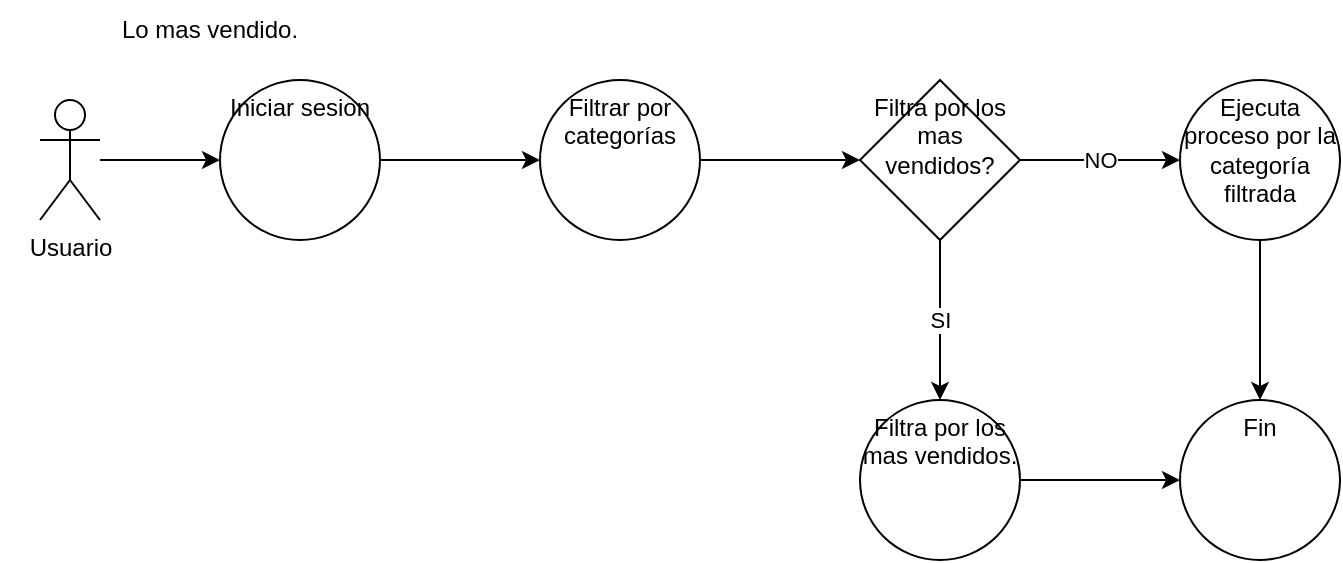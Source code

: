 <mxfile version="24.7.10">
  <diagram name="Page-1" id="rOTremWlN9DxSznDD62b">
    <mxGraphModel dx="1221" dy="725" grid="1" gridSize="10" guides="1" tooltips="1" connect="1" arrows="1" fold="1" page="1" pageScale="1" pageWidth="850" pageHeight="1100" math="0" shadow="0">
      <root>
        <mxCell id="0" />
        <mxCell id="1" parent="0" />
        <mxCell id="DbL0hENRMSrGv1YHIAsP-4" value="" style="edgeStyle=orthogonalEdgeStyle;rounded=0;orthogonalLoop=1;jettySize=auto;html=1;" edge="1" parent="1" source="DbL0hENRMSrGv1YHIAsP-1" target="DbL0hENRMSrGv1YHIAsP-3">
          <mxGeometry relative="1" as="geometry" />
        </mxCell>
        <mxCell id="DbL0hENRMSrGv1YHIAsP-1" value="Usuario" style="shape=umlActor;verticalLabelPosition=bottom;verticalAlign=top;html=1;outlineConnect=0;" vertex="1" parent="1">
          <mxGeometry x="40" y="70" width="30" height="60" as="geometry" />
        </mxCell>
        <mxCell id="DbL0hENRMSrGv1YHIAsP-2" value="Lo mas vendido." style="text;html=1;align=center;verticalAlign=middle;whiteSpace=wrap;rounded=0;" vertex="1" parent="1">
          <mxGeometry x="20" y="20" width="210" height="30" as="geometry" />
        </mxCell>
        <mxCell id="DbL0hENRMSrGv1YHIAsP-6" value="" style="edgeStyle=orthogonalEdgeStyle;rounded=0;orthogonalLoop=1;jettySize=auto;html=1;" edge="1" parent="1" source="DbL0hENRMSrGv1YHIAsP-3" target="DbL0hENRMSrGv1YHIAsP-5">
          <mxGeometry relative="1" as="geometry" />
        </mxCell>
        <mxCell id="DbL0hENRMSrGv1YHIAsP-3" value="Iniciar sesion" style="ellipse;whiteSpace=wrap;html=1;verticalAlign=top;" vertex="1" parent="1">
          <mxGeometry x="130" y="60" width="80" height="80" as="geometry" />
        </mxCell>
        <mxCell id="DbL0hENRMSrGv1YHIAsP-8" value="" style="edgeStyle=orthogonalEdgeStyle;rounded=0;orthogonalLoop=1;jettySize=auto;html=1;" edge="1" parent="1" source="DbL0hENRMSrGv1YHIAsP-5" target="DbL0hENRMSrGv1YHIAsP-7">
          <mxGeometry relative="1" as="geometry" />
        </mxCell>
        <mxCell id="DbL0hENRMSrGv1YHIAsP-5" value="Filtrar por categorías" style="ellipse;whiteSpace=wrap;html=1;verticalAlign=top;" vertex="1" parent="1">
          <mxGeometry x="290" y="60" width="80" height="80" as="geometry" />
        </mxCell>
        <mxCell id="DbL0hENRMSrGv1YHIAsP-10" value="SI" style="edgeStyle=orthogonalEdgeStyle;rounded=0;orthogonalLoop=1;jettySize=auto;html=1;" edge="1" parent="1" source="DbL0hENRMSrGv1YHIAsP-7" target="DbL0hENRMSrGv1YHIAsP-9">
          <mxGeometry relative="1" as="geometry" />
        </mxCell>
        <mxCell id="DbL0hENRMSrGv1YHIAsP-12" value="NO" style="edgeStyle=orthogonalEdgeStyle;rounded=0;orthogonalLoop=1;jettySize=auto;html=1;" edge="1" parent="1" source="DbL0hENRMSrGv1YHIAsP-7" target="DbL0hENRMSrGv1YHIAsP-11">
          <mxGeometry relative="1" as="geometry" />
        </mxCell>
        <mxCell id="DbL0hENRMSrGv1YHIAsP-7" value="Filtra por los mas vendidos?" style="rhombus;whiteSpace=wrap;html=1;verticalAlign=top;" vertex="1" parent="1">
          <mxGeometry x="450" y="60" width="80" height="80" as="geometry" />
        </mxCell>
        <mxCell id="DbL0hENRMSrGv1YHIAsP-15" value="" style="edgeStyle=orthogonalEdgeStyle;rounded=0;orthogonalLoop=1;jettySize=auto;html=1;" edge="1" parent="1" source="DbL0hENRMSrGv1YHIAsP-9" target="DbL0hENRMSrGv1YHIAsP-13">
          <mxGeometry relative="1" as="geometry" />
        </mxCell>
        <mxCell id="DbL0hENRMSrGv1YHIAsP-9" value="Filtra por los mas vendidos." style="ellipse;whiteSpace=wrap;html=1;verticalAlign=top;" vertex="1" parent="1">
          <mxGeometry x="450" y="220" width="80" height="80" as="geometry" />
        </mxCell>
        <mxCell id="DbL0hENRMSrGv1YHIAsP-14" value="" style="edgeStyle=orthogonalEdgeStyle;rounded=0;orthogonalLoop=1;jettySize=auto;html=1;" edge="1" parent="1" source="DbL0hENRMSrGv1YHIAsP-11" target="DbL0hENRMSrGv1YHIAsP-13">
          <mxGeometry relative="1" as="geometry" />
        </mxCell>
        <mxCell id="DbL0hENRMSrGv1YHIAsP-11" value="Ejecuta proceso por la categoría filtrada" style="ellipse;whiteSpace=wrap;html=1;verticalAlign=top;" vertex="1" parent="1">
          <mxGeometry x="610" y="60" width="80" height="80" as="geometry" />
        </mxCell>
        <mxCell id="DbL0hENRMSrGv1YHIAsP-13" value="Fin" style="ellipse;whiteSpace=wrap;html=1;verticalAlign=top;" vertex="1" parent="1">
          <mxGeometry x="610" y="220" width="80" height="80" as="geometry" />
        </mxCell>
      </root>
    </mxGraphModel>
  </diagram>
</mxfile>
